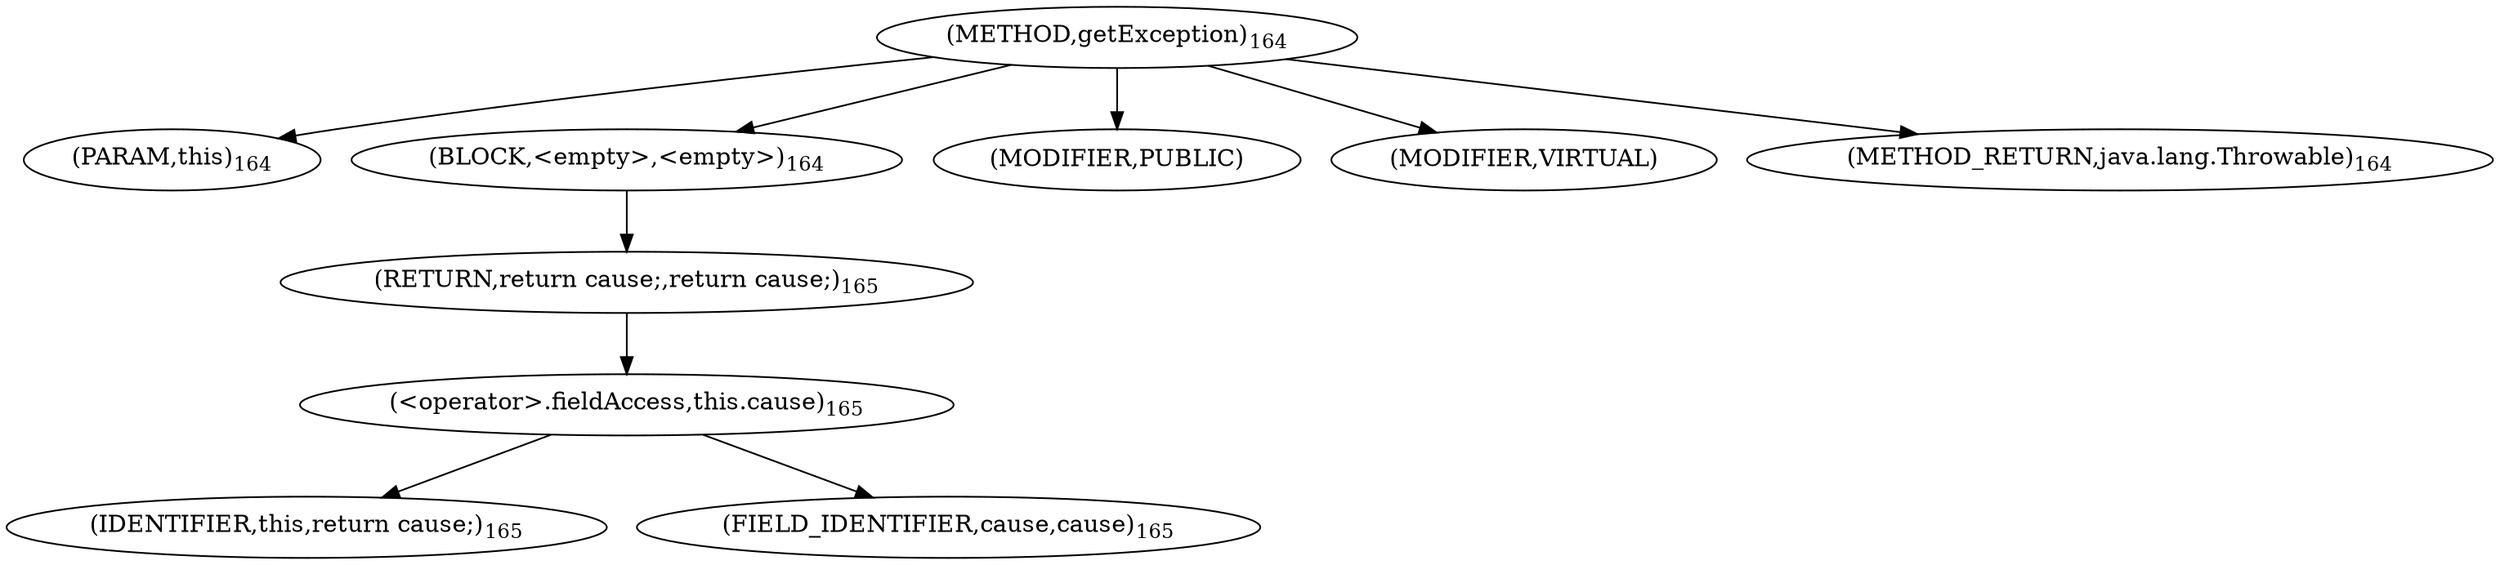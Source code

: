 digraph "getException" {  
"175" [label = <(METHOD,getException)<SUB>164</SUB>> ]
"176" [label = <(PARAM,this)<SUB>164</SUB>> ]
"177" [label = <(BLOCK,&lt;empty&gt;,&lt;empty&gt;)<SUB>164</SUB>> ]
"178" [label = <(RETURN,return cause;,return cause;)<SUB>165</SUB>> ]
"179" [label = <(&lt;operator&gt;.fieldAccess,this.cause)<SUB>165</SUB>> ]
"180" [label = <(IDENTIFIER,this,return cause;)<SUB>165</SUB>> ]
"181" [label = <(FIELD_IDENTIFIER,cause,cause)<SUB>165</SUB>> ]
"182" [label = <(MODIFIER,PUBLIC)> ]
"183" [label = <(MODIFIER,VIRTUAL)> ]
"184" [label = <(METHOD_RETURN,java.lang.Throwable)<SUB>164</SUB>> ]
  "175" -> "176" 
  "175" -> "177" 
  "175" -> "182" 
  "175" -> "183" 
  "175" -> "184" 
  "177" -> "178" 
  "178" -> "179" 
  "179" -> "180" 
  "179" -> "181" 
}
